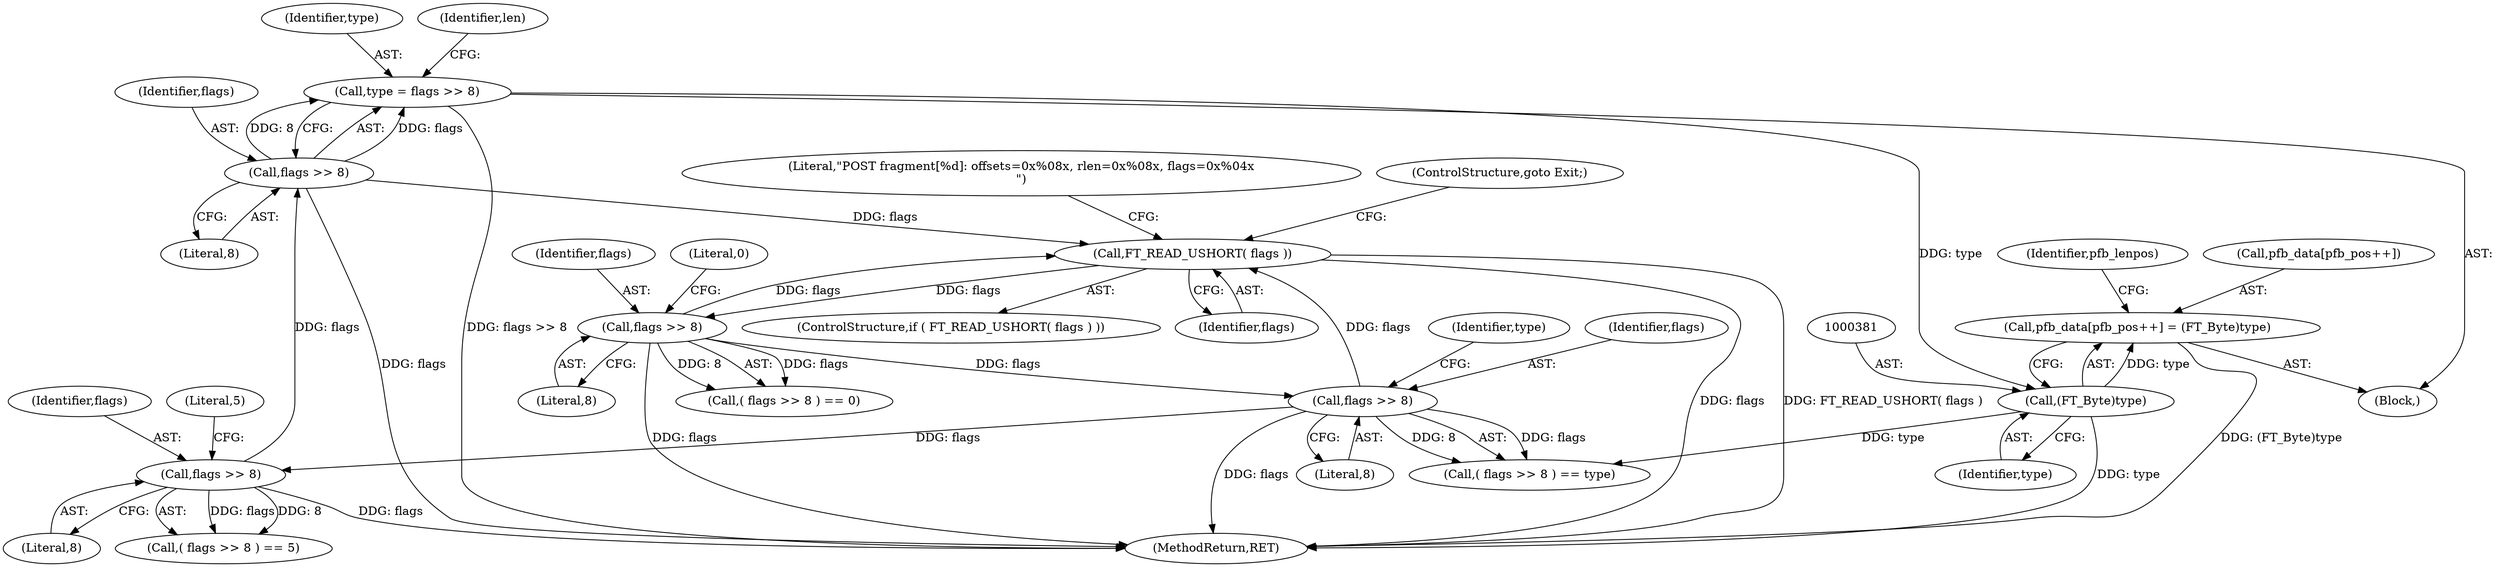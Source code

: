 digraph "0_savannah_b2ea64bcc6c385a8e8318f9c759450a07df58b6d@array" {
"1000375" [label="(Call,pfb_data[pfb_pos++] = (FT_Byte)type)"];
"1000380" [label="(Call,(FT_Byte)type)"];
"1000367" [label="(Call,type = flags >> 8)"];
"1000369" [label="(Call,flags >> 8)"];
"1000347" [label="(Call,flags >> 8)"];
"1000287" [label="(Call,flags >> 8)"];
"1000276" [label="(Call,flags >> 8)"];
"1000259" [label="(Call,FT_READ_USHORT( flags ))"];
"1000367" [label="(Call,type = flags >> 8)"];
"1000369" [label="(Call,flags >> 8)"];
"1000350" [label="(Literal,5)"];
"1000264" [label="(Literal,\"POST fragment[%d]: offsets=0x%08x, rlen=0x%08x, flags=0x%04x\n\")"];
"1000510" [label="(MethodReturn,RET)"];
"1000295" [label="(Block,)"];
"1000286" [label="(Call,( flags >> 8 ) == type)"];
"1000349" [label="(Literal,8)"];
"1000368" [label="(Identifier,type)"];
"1000258" [label="(ControlStructure,if ( FT_READ_USHORT( flags ) ))"];
"1000288" [label="(Identifier,flags)"];
"1000276" [label="(Call,flags >> 8)"];
"1000371" [label="(Literal,8)"];
"1000380" [label="(Call,(FT_Byte)type)"];
"1000289" [label="(Literal,8)"];
"1000346" [label="(Call,( flags >> 8 ) == 5)"];
"1000260" [label="(Identifier,flags)"];
"1000287" [label="(Call,flags >> 8)"];
"1000384" [label="(Identifier,pfb_lenpos)"];
"1000382" [label="(Identifier,type)"];
"1000370" [label="(Identifier,flags)"];
"1000373" [label="(Identifier,len)"];
"1000376" [label="(Call,pfb_data[pfb_pos++])"];
"1000275" [label="(Call,( flags >> 8 ) == 0)"];
"1000259" [label="(Call,FT_READ_USHORT( flags ))"];
"1000375" [label="(Call,pfb_data[pfb_pos++] = (FT_Byte)type)"];
"1000348" [label="(Identifier,flags)"];
"1000278" [label="(Literal,8)"];
"1000261" [label="(ControlStructure,goto Exit;)"];
"1000279" [label="(Literal,0)"];
"1000290" [label="(Identifier,type)"];
"1000347" [label="(Call,flags >> 8)"];
"1000277" [label="(Identifier,flags)"];
"1000375" -> "1000295"  [label="AST: "];
"1000375" -> "1000380"  [label="CFG: "];
"1000376" -> "1000375"  [label="AST: "];
"1000380" -> "1000375"  [label="AST: "];
"1000384" -> "1000375"  [label="CFG: "];
"1000375" -> "1000510"  [label="DDG: (FT_Byte)type"];
"1000380" -> "1000375"  [label="DDG: type"];
"1000380" -> "1000382"  [label="CFG: "];
"1000381" -> "1000380"  [label="AST: "];
"1000382" -> "1000380"  [label="AST: "];
"1000380" -> "1000510"  [label="DDG: type"];
"1000380" -> "1000286"  [label="DDG: type"];
"1000367" -> "1000380"  [label="DDG: type"];
"1000367" -> "1000295"  [label="AST: "];
"1000367" -> "1000369"  [label="CFG: "];
"1000368" -> "1000367"  [label="AST: "];
"1000369" -> "1000367"  [label="AST: "];
"1000373" -> "1000367"  [label="CFG: "];
"1000367" -> "1000510"  [label="DDG: flags >> 8"];
"1000369" -> "1000367"  [label="DDG: flags"];
"1000369" -> "1000367"  [label="DDG: 8"];
"1000369" -> "1000371"  [label="CFG: "];
"1000370" -> "1000369"  [label="AST: "];
"1000371" -> "1000369"  [label="AST: "];
"1000369" -> "1000510"  [label="DDG: flags"];
"1000369" -> "1000259"  [label="DDG: flags"];
"1000347" -> "1000369"  [label="DDG: flags"];
"1000347" -> "1000346"  [label="AST: "];
"1000347" -> "1000349"  [label="CFG: "];
"1000348" -> "1000347"  [label="AST: "];
"1000349" -> "1000347"  [label="AST: "];
"1000350" -> "1000347"  [label="CFG: "];
"1000347" -> "1000510"  [label="DDG: flags"];
"1000347" -> "1000346"  [label="DDG: flags"];
"1000347" -> "1000346"  [label="DDG: 8"];
"1000287" -> "1000347"  [label="DDG: flags"];
"1000287" -> "1000286"  [label="AST: "];
"1000287" -> "1000289"  [label="CFG: "];
"1000288" -> "1000287"  [label="AST: "];
"1000289" -> "1000287"  [label="AST: "];
"1000290" -> "1000287"  [label="CFG: "];
"1000287" -> "1000510"  [label="DDG: flags"];
"1000287" -> "1000259"  [label="DDG: flags"];
"1000287" -> "1000286"  [label="DDG: flags"];
"1000287" -> "1000286"  [label="DDG: 8"];
"1000276" -> "1000287"  [label="DDG: flags"];
"1000276" -> "1000275"  [label="AST: "];
"1000276" -> "1000278"  [label="CFG: "];
"1000277" -> "1000276"  [label="AST: "];
"1000278" -> "1000276"  [label="AST: "];
"1000279" -> "1000276"  [label="CFG: "];
"1000276" -> "1000510"  [label="DDG: flags"];
"1000276" -> "1000259"  [label="DDG: flags"];
"1000276" -> "1000275"  [label="DDG: flags"];
"1000276" -> "1000275"  [label="DDG: 8"];
"1000259" -> "1000276"  [label="DDG: flags"];
"1000259" -> "1000258"  [label="AST: "];
"1000259" -> "1000260"  [label="CFG: "];
"1000260" -> "1000259"  [label="AST: "];
"1000261" -> "1000259"  [label="CFG: "];
"1000264" -> "1000259"  [label="CFG: "];
"1000259" -> "1000510"  [label="DDG: FT_READ_USHORT( flags )"];
"1000259" -> "1000510"  [label="DDG: flags"];
}
